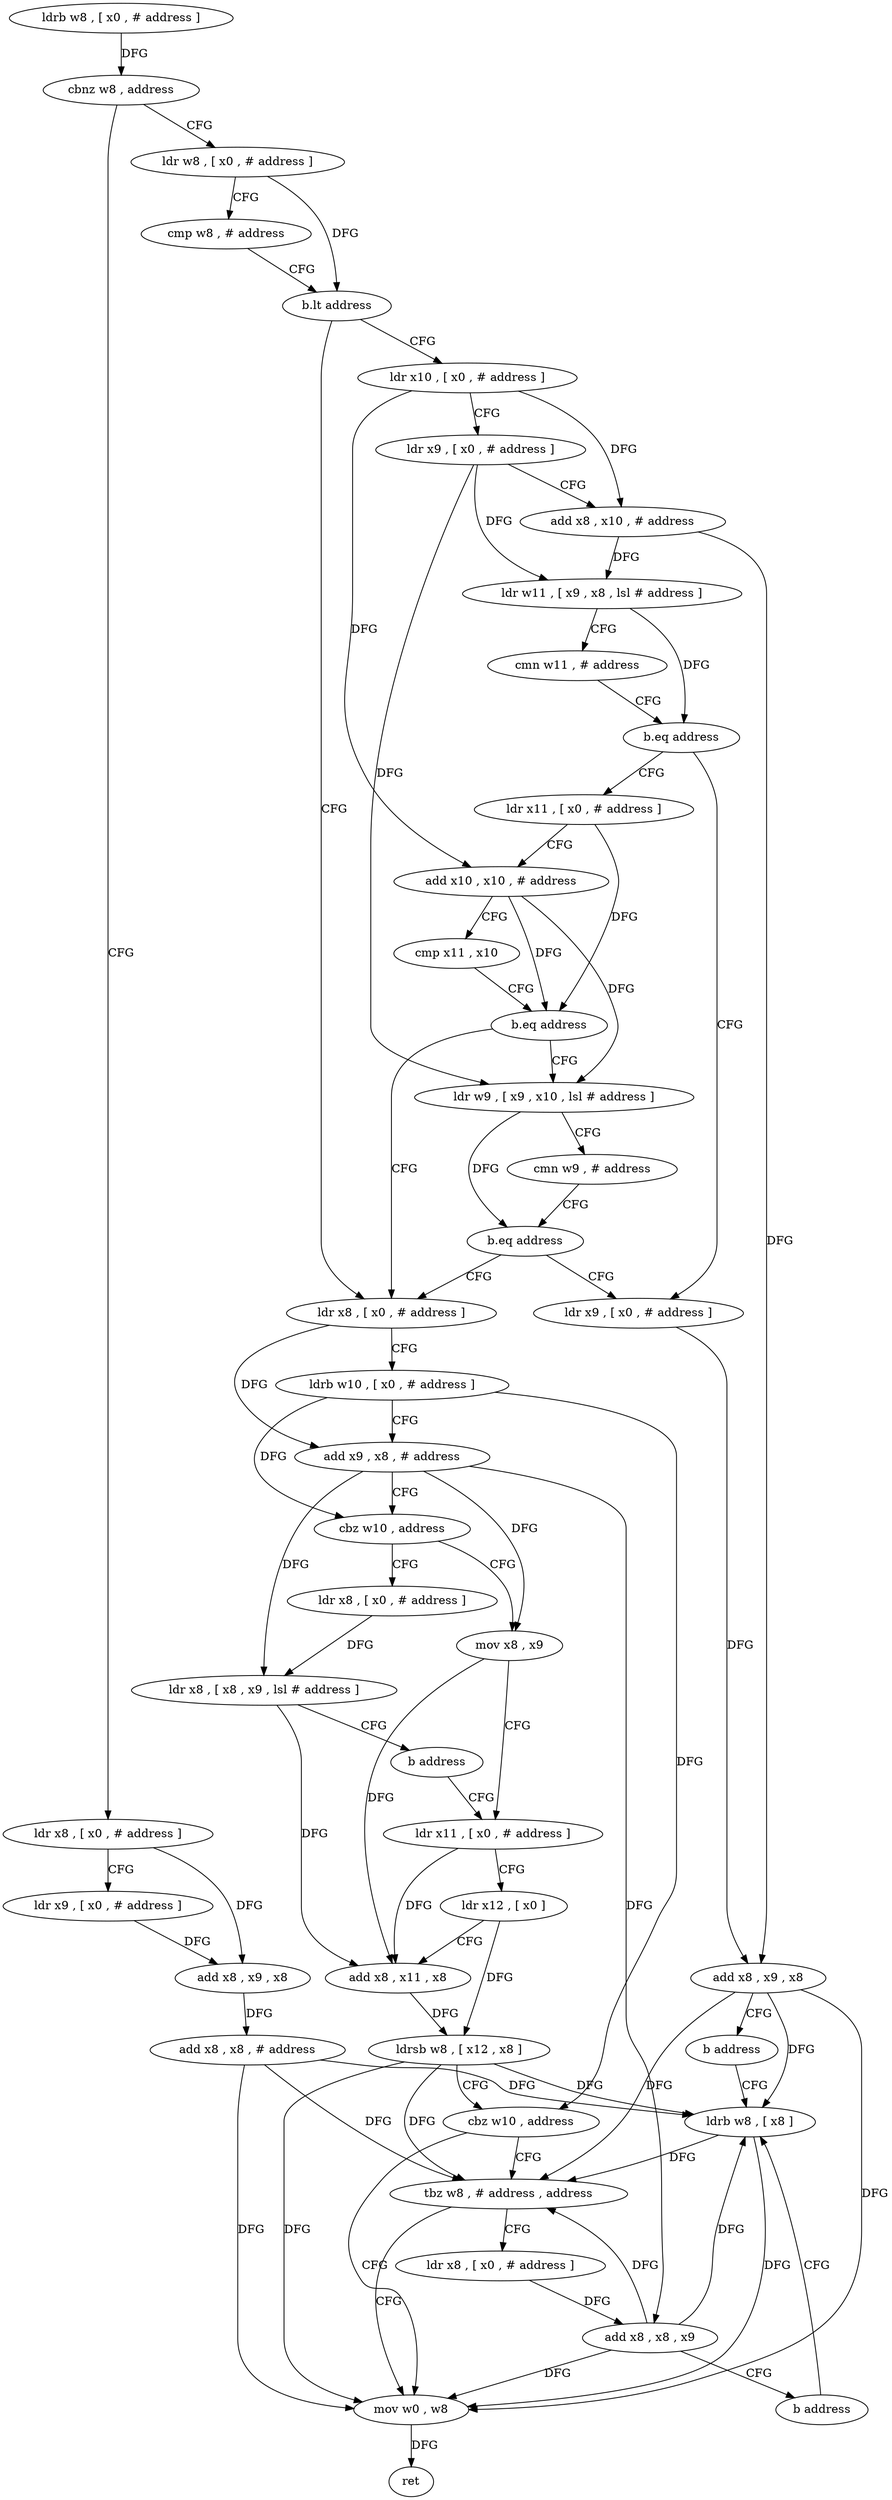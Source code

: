 digraph "func" {
"4227904" [label = "ldrb w8 , [ x0 , # address ]" ]
"4227908" [label = "cbnz w8 , address" ]
"4227940" [label = "ldr w8 , [ x0 , # address ]" ]
"4227912" [label = "ldr x8 , [ x0 , # address ]" ]
"4227944" [label = "cmp w8 , # address" ]
"4227948" [label = "b.lt address" ]
"4228004" [label = "ldr x8 , [ x0 , # address ]" ]
"4227952" [label = "ldr x10 , [ x0 , # address ]" ]
"4227916" [label = "ldr x9 , [ x0 , # address ]" ]
"4227920" [label = "add x8 , x9 , x8" ]
"4227924" [label = "add x8 , x8 , # address" ]
"4227928" [label = "ldrb w8 , [ x8 ]" ]
"4228008" [label = "ldrb w10 , [ x0 , # address ]" ]
"4228012" [label = "add x9 , x8 , # address" ]
"4228016" [label = "cbz w10 , address" ]
"4228032" [label = "mov x8 , x9" ]
"4228020" [label = "ldr x8 , [ x0 , # address ]" ]
"4227956" [label = "ldr x9 , [ x0 , # address ]" ]
"4227960" [label = "add x8 , x10 , # address" ]
"4227964" [label = "ldr w11 , [ x9 , x8 , lsl # address ]" ]
"4227968" [label = "cmn w11 , # address" ]
"4227972" [label = "b.eq address" ]
"4228072" [label = "ldr x9 , [ x0 , # address ]" ]
"4227976" [label = "ldr x11 , [ x0 , # address ]" ]
"4228036" [label = "ldr x11 , [ x0 , # address ]" ]
"4228024" [label = "ldr x8 , [ x8 , x9 , lsl # address ]" ]
"4228028" [label = "b address" ]
"4228076" [label = "add x8 , x9 , x8" ]
"4228080" [label = "b address" ]
"4227980" [label = "add x10 , x10 , # address" ]
"4227984" [label = "cmp x11 , x10" ]
"4227988" [label = "b.eq address" ]
"4227992" [label = "ldr w9 , [ x9 , x10 , lsl # address ]" ]
"4227932" [label = "mov w0 , w8" ]
"4227936" [label = "ret" ]
"4228056" [label = "tbz w8 , # address , address" ]
"4228060" [label = "ldr x8 , [ x0 , # address ]" ]
"4228040" [label = "ldr x12 , [ x0 ]" ]
"4228044" [label = "add x8 , x11 , x8" ]
"4228048" [label = "ldrsb w8 , [ x12 , x8 ]" ]
"4228052" [label = "cbz w10 , address" ]
"4227996" [label = "cmn w9 , # address" ]
"4228000" [label = "b.eq address" ]
"4228064" [label = "add x8 , x8 , x9" ]
"4228068" [label = "b address" ]
"4227904" -> "4227908" [ label = "DFG" ]
"4227908" -> "4227940" [ label = "CFG" ]
"4227908" -> "4227912" [ label = "CFG" ]
"4227940" -> "4227944" [ label = "CFG" ]
"4227940" -> "4227948" [ label = "DFG" ]
"4227912" -> "4227916" [ label = "CFG" ]
"4227912" -> "4227920" [ label = "DFG" ]
"4227944" -> "4227948" [ label = "CFG" ]
"4227948" -> "4228004" [ label = "CFG" ]
"4227948" -> "4227952" [ label = "CFG" ]
"4228004" -> "4228008" [ label = "CFG" ]
"4228004" -> "4228012" [ label = "DFG" ]
"4227952" -> "4227956" [ label = "CFG" ]
"4227952" -> "4227960" [ label = "DFG" ]
"4227952" -> "4227980" [ label = "DFG" ]
"4227916" -> "4227920" [ label = "DFG" ]
"4227920" -> "4227924" [ label = "DFG" ]
"4227924" -> "4227928" [ label = "DFG" ]
"4227924" -> "4227932" [ label = "DFG" ]
"4227924" -> "4228056" [ label = "DFG" ]
"4227928" -> "4227932" [ label = "DFG" ]
"4227928" -> "4228056" [ label = "DFG" ]
"4228008" -> "4228012" [ label = "CFG" ]
"4228008" -> "4228016" [ label = "DFG" ]
"4228008" -> "4228052" [ label = "DFG" ]
"4228012" -> "4228016" [ label = "CFG" ]
"4228012" -> "4228032" [ label = "DFG" ]
"4228012" -> "4228024" [ label = "DFG" ]
"4228012" -> "4228064" [ label = "DFG" ]
"4228016" -> "4228032" [ label = "CFG" ]
"4228016" -> "4228020" [ label = "CFG" ]
"4228032" -> "4228036" [ label = "CFG" ]
"4228032" -> "4228044" [ label = "DFG" ]
"4228020" -> "4228024" [ label = "DFG" ]
"4227956" -> "4227960" [ label = "CFG" ]
"4227956" -> "4227964" [ label = "DFG" ]
"4227956" -> "4227992" [ label = "DFG" ]
"4227960" -> "4227964" [ label = "DFG" ]
"4227960" -> "4228076" [ label = "DFG" ]
"4227964" -> "4227968" [ label = "CFG" ]
"4227964" -> "4227972" [ label = "DFG" ]
"4227968" -> "4227972" [ label = "CFG" ]
"4227972" -> "4228072" [ label = "CFG" ]
"4227972" -> "4227976" [ label = "CFG" ]
"4228072" -> "4228076" [ label = "DFG" ]
"4227976" -> "4227980" [ label = "CFG" ]
"4227976" -> "4227988" [ label = "DFG" ]
"4228036" -> "4228040" [ label = "CFG" ]
"4228036" -> "4228044" [ label = "DFG" ]
"4228024" -> "4228028" [ label = "CFG" ]
"4228024" -> "4228044" [ label = "DFG" ]
"4228028" -> "4228036" [ label = "CFG" ]
"4228076" -> "4228080" [ label = "CFG" ]
"4228076" -> "4227928" [ label = "DFG" ]
"4228076" -> "4227932" [ label = "DFG" ]
"4228076" -> "4228056" [ label = "DFG" ]
"4228080" -> "4227928" [ label = "CFG" ]
"4227980" -> "4227984" [ label = "CFG" ]
"4227980" -> "4227988" [ label = "DFG" ]
"4227980" -> "4227992" [ label = "DFG" ]
"4227984" -> "4227988" [ label = "CFG" ]
"4227988" -> "4228004" [ label = "CFG" ]
"4227988" -> "4227992" [ label = "CFG" ]
"4227992" -> "4227996" [ label = "CFG" ]
"4227992" -> "4228000" [ label = "DFG" ]
"4227932" -> "4227936" [ label = "DFG" ]
"4228056" -> "4227932" [ label = "CFG" ]
"4228056" -> "4228060" [ label = "CFG" ]
"4228060" -> "4228064" [ label = "DFG" ]
"4228040" -> "4228044" [ label = "CFG" ]
"4228040" -> "4228048" [ label = "DFG" ]
"4228044" -> "4228048" [ label = "DFG" ]
"4228048" -> "4228052" [ label = "CFG" ]
"4228048" -> "4227928" [ label = "DFG" ]
"4228048" -> "4227932" [ label = "DFG" ]
"4228048" -> "4228056" [ label = "DFG" ]
"4228052" -> "4227932" [ label = "CFG" ]
"4228052" -> "4228056" [ label = "CFG" ]
"4227996" -> "4228000" [ label = "CFG" ]
"4228000" -> "4228072" [ label = "CFG" ]
"4228000" -> "4228004" [ label = "CFG" ]
"4228064" -> "4228068" [ label = "CFG" ]
"4228064" -> "4227928" [ label = "DFG" ]
"4228064" -> "4227932" [ label = "DFG" ]
"4228064" -> "4228056" [ label = "DFG" ]
"4228068" -> "4227928" [ label = "CFG" ]
}
